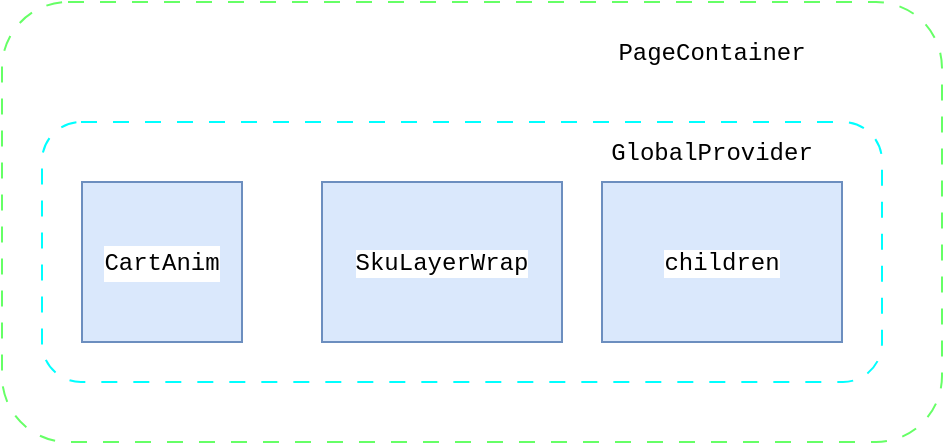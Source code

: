 <mxfile version="21.0.6" type="github">
  <diagram name="第 1 页" id="9I7ZgKha11rdNsVGsiRg">
    <mxGraphModel dx="1546" dy="760" grid="1" gridSize="10" guides="1" tooltips="1" connect="1" arrows="1" fold="1" page="1" pageScale="1" pageWidth="827" pageHeight="1169" math="0" shadow="0">
      <root>
        <mxCell id="0" />
        <mxCell id="1" parent="0" />
        <mxCell id="5P3ndVNJ1U_cf0fA1xsV-1" value="&lt;meta charset=&quot;utf-8&quot;&gt;&lt;div style=&quot;color: rgb(0, 0, 0); background-color: rgb(255, 255, 255); font-family: Menlo, Monaco, &amp;quot;Courier New&amp;quot;, monospace; font-weight: normal; font-size: 12px; line-height: 18px;&quot;&gt;&lt;div&gt;&lt;span style=&quot;color: #267f99;&quot;&gt;PageContainer&lt;/span&gt;&lt;/div&gt;&lt;/div&gt;" style="rounded=1;whiteSpace=wrap;html=1;dashed=1;dashPattern=8 8;strokeColor=#66FF66;" vertex="1" parent="1">
          <mxGeometry x="80" y="400" width="470" height="220" as="geometry" />
        </mxCell>
        <mxCell id="5P3ndVNJ1U_cf0fA1xsV-6" value="" style="rounded=1;whiteSpace=wrap;html=1;dashed=1;dashPattern=8 8;strokeColor=#00FFFF;" vertex="1" parent="1">
          <mxGeometry x="100" y="460" width="420" height="130" as="geometry" />
        </mxCell>
        <mxCell id="5P3ndVNJ1U_cf0fA1xsV-2" value="&lt;div style=&quot;background-color: rgb(255, 255, 255); font-family: Menlo, Monaco, &amp;quot;Courier New&amp;quot;, monospace; line-height: 18px;&quot;&gt;CartAnim&lt;/div&gt;" style="whiteSpace=wrap;html=1;aspect=fixed;fillColor=#dae8fc;strokeColor=#6c8ebf;" vertex="1" parent="1">
          <mxGeometry x="120" y="490" width="80" height="80" as="geometry" />
        </mxCell>
        <mxCell id="5P3ndVNJ1U_cf0fA1xsV-4" value="&lt;meta charset=&quot;utf-8&quot;&gt;&lt;span style=&quot;color: rgb(0, 0, 0); font-family: Menlo, Monaco, &amp;quot;Courier New&amp;quot;, monospace; font-size: 12px; font-style: normal; font-variant-ligatures: normal; font-variant-caps: normal; font-weight: 400; letter-spacing: normal; orphans: 2; text-align: center; text-indent: 0px; text-transform: none; widows: 2; word-spacing: 0px; -webkit-text-stroke-width: 0px; background-color: rgb(255, 255, 255); text-decoration-thickness: initial; text-decoration-style: initial; text-decoration-color: initial; float: none; display: inline !important;&quot;&gt;SkuLayerWrap&lt;/span&gt;" style="rounded=0;whiteSpace=wrap;html=1;fillColor=#dae8fc;strokeColor=#6c8ebf;" vertex="1" parent="1">
          <mxGeometry x="240" y="490" width="120" height="80" as="geometry" />
        </mxCell>
        <mxCell id="5P3ndVNJ1U_cf0fA1xsV-7" value="&lt;div style=&quot;background-color: rgb(255, 255, 255); font-family: Menlo, Monaco, &amp;quot;Courier New&amp;quot;, monospace; line-height: 18px;&quot;&gt;GlobalProvider&lt;/div&gt;" style="text;html=1;strokeColor=none;fillColor=none;align=center;verticalAlign=middle;whiteSpace=wrap;rounded=0;" vertex="1" parent="1">
          <mxGeometry x="370" y="460" width="130" height="30" as="geometry" />
        </mxCell>
        <mxCell id="5P3ndVNJ1U_cf0fA1xsV-8" value="&lt;div style=&quot;background-color: rgb(255, 255, 255); font-family: Menlo, Monaco, &amp;quot;Courier New&amp;quot;, monospace; line-height: 18px;&quot;&gt;PageContainer&lt;/div&gt;" style="text;html=1;strokeColor=none;fillColor=none;align=center;verticalAlign=middle;whiteSpace=wrap;rounded=0;" vertex="1" parent="1">
          <mxGeometry x="355" y="410" width="160" height="30" as="geometry" />
        </mxCell>
        <mxCell id="5P3ndVNJ1U_cf0fA1xsV-9" value="&lt;font face=&quot;Menlo, Monaco, Courier New, monospace&quot;&gt;&lt;span style=&quot;background-color: rgb(255, 255, 255);&quot;&gt;children&lt;/span&gt;&lt;/font&gt;" style="rounded=0;whiteSpace=wrap;html=1;fillColor=#dae8fc;strokeColor=#6c8ebf;" vertex="1" parent="1">
          <mxGeometry x="380" y="490" width="120" height="80" as="geometry" />
        </mxCell>
      </root>
    </mxGraphModel>
  </diagram>
</mxfile>

